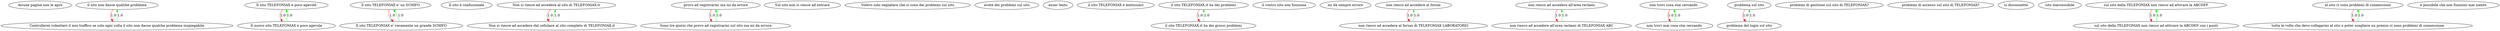 digraph rawGraph {
"Alcune pagine non le apre";"il sito non dasse qualche problema";"Controllerei volentieri il mio traffico se solo ogni volta il sito non dasse qualche problema inspiegabile";"Il sito TELEFONIAX è poco agevole";"Il nuovo sito TELEFONIAX è poco agevole";"Il sito TELEFONIAX e' un SCHIFO";"Il sito TELEFONIAX e' veramente un grande SCHIFO";"Il sito è confusionale";"Non si riesce ad accedere al sito di TELEFONIAX.it";"Non si riesce ad accedere dal cellulare al sito completo di TELEFONIAX.it";"provo ad registrarmi ma mi da errore";"Sono tre giorni che provo ad registrarmi sul sito ma mi da errore";"Sul sito non si riesce ad entrare";"Volevo solo segnalare che ci sono dei problemi sul sito";"avete dei problemi sul sito";"esser lento";"il sito TELEFONIAX è lentissimo";"il sito TELEFONIAX.it ha dei problemi";"il sito TELEFONIAX.it ha dei grossi problemi";"il vostro sito non funziona";"mi dà sempre errore";"non riesco ad accedere al forum";"non riesco ad accedere al forum di TELEFONIAX LABORATORIO";"non riesco ad accedere all'area reclami";"non riesco ad accedere all'area reclami di TELEFONIAX ABC";"non trovi cosa stai cercando";"non trovi mai cosa stai cercando";"problema sul sito";"problema del login sul sito";"problemi di gestione sul sito di TELEFONIAX?";"problemi di accesso sul sito di TELEFONIAX?";"si disconnette";"sito inaccessibile";"sul sito della TELEFONIAX non riesco ad attivare la ABCDEF";"sul sito della TELEFONIAX non riesco ad attivare la ABCDEF con i punti";"al sito ci sono problemi di connessione";"tutte le volte che devo collegarmi al sito x poter scegliere un premio ci sono problemi di connessione";"è possibile che non funzioni mai niente";"Controllerei volentieri il mio traffico se solo ogni volta il sito non dasse qualche problema inspiegabile" -> "il sito non dasse qualche problema" [label=1.0] [color=green]
"il sito non dasse qualche problema" -> "Controllerei volentieri il mio traffico se solo ogni volta il sito non dasse qualche problema inspiegabile" [label=1.0] [color=red]
"Il nuovo sito TELEFONIAX è poco agevole" -> "Il sito TELEFONIAX è poco agevole" [label=1.0] [color=green]
"Il sito TELEFONIAX è poco agevole" -> "Il nuovo sito TELEFONIAX è poco agevole" [label=1.0] [color=red]
"Il sito TELEFONIAX e' veramente un grande SCHIFO" -> "Il sito TELEFONIAX e' un SCHIFO" [label=1.0] [color=green]
"Il sito TELEFONIAX e' un SCHIFO" -> "Il sito TELEFONIAX e' veramente un grande SCHIFO" [label=1.0] [color=red]
"Non si riesce ad accedere dal cellulare al sito completo di TELEFONIAX.it" -> "Non si riesce ad accedere al sito di TELEFONIAX.it" [label=1.0] [color=green]
"Non si riesce ad accedere al sito di TELEFONIAX.it" -> "Non si riesce ad accedere dal cellulare al sito completo di TELEFONIAX.it" [label=1.0] [color=red]
"Sono tre giorni che provo ad registrarmi sul sito ma mi da errore" -> "provo ad registrarmi ma mi da errore" [label=1.0] [color=green]
"provo ad registrarmi ma mi da errore" -> "Sono tre giorni che provo ad registrarmi sul sito ma mi da errore" [label=1.0] [color=red]
"il sito TELEFONIAX.it ha dei grossi problemi" -> "il sito TELEFONIAX.it ha dei problemi" [label=1.0] [color=green]
"il sito TELEFONIAX.it ha dei problemi" -> "il sito TELEFONIAX.it ha dei grossi problemi" [label=1.0] [color=red]
"non riesco ad accedere al forum di TELEFONIAX LABORATORIO" -> "non riesco ad accedere al forum" [label=1.0] [color=green]
"non riesco ad accedere al forum" -> "non riesco ad accedere al forum di TELEFONIAX LABORATORIO" [label=1.0] [color=red]
"non riesco ad accedere all'area reclami di TELEFONIAX ABC" -> "non riesco ad accedere all'area reclami" [label=1.0] [color=green]
"non riesco ad accedere all'area reclami" -> "non riesco ad accedere all'area reclami di TELEFONIAX ABC" [label=1.0] [color=red]
"non trovi mai cosa stai cercando" -> "non trovi cosa stai cercando" [label=1.0] [color=green]
"non trovi cosa stai cercando" -> "non trovi mai cosa stai cercando" [label=1.0] [color=red]
"problema del login sul sito" -> "problema sul sito" [label=1.0] [color=green]
"problema sul sito" -> "problema del login sul sito" [label=1.0] [color=red]
"sul sito della TELEFONIAX non riesco ad attivare la ABCDEF con i punti" -> "sul sito della TELEFONIAX non riesco ad attivare la ABCDEF" [label=1.0] [color=green]
"sul sito della TELEFONIAX non riesco ad attivare la ABCDEF" -> "sul sito della TELEFONIAX non riesco ad attivare la ABCDEF con i punti" [label=1.0] [color=red]
"tutte le volte che devo collegarmi al sito x poter scegliere un premio ci sono problemi di connessione" -> "al sito ci sono problemi di connessione" [label=1.0] [color=green]
"al sito ci sono problemi di connessione" -> "tutte le volte che devo collegarmi al sito x poter scegliere un premio ci sono problemi di connessione" [label=1.0] [color=red]
}